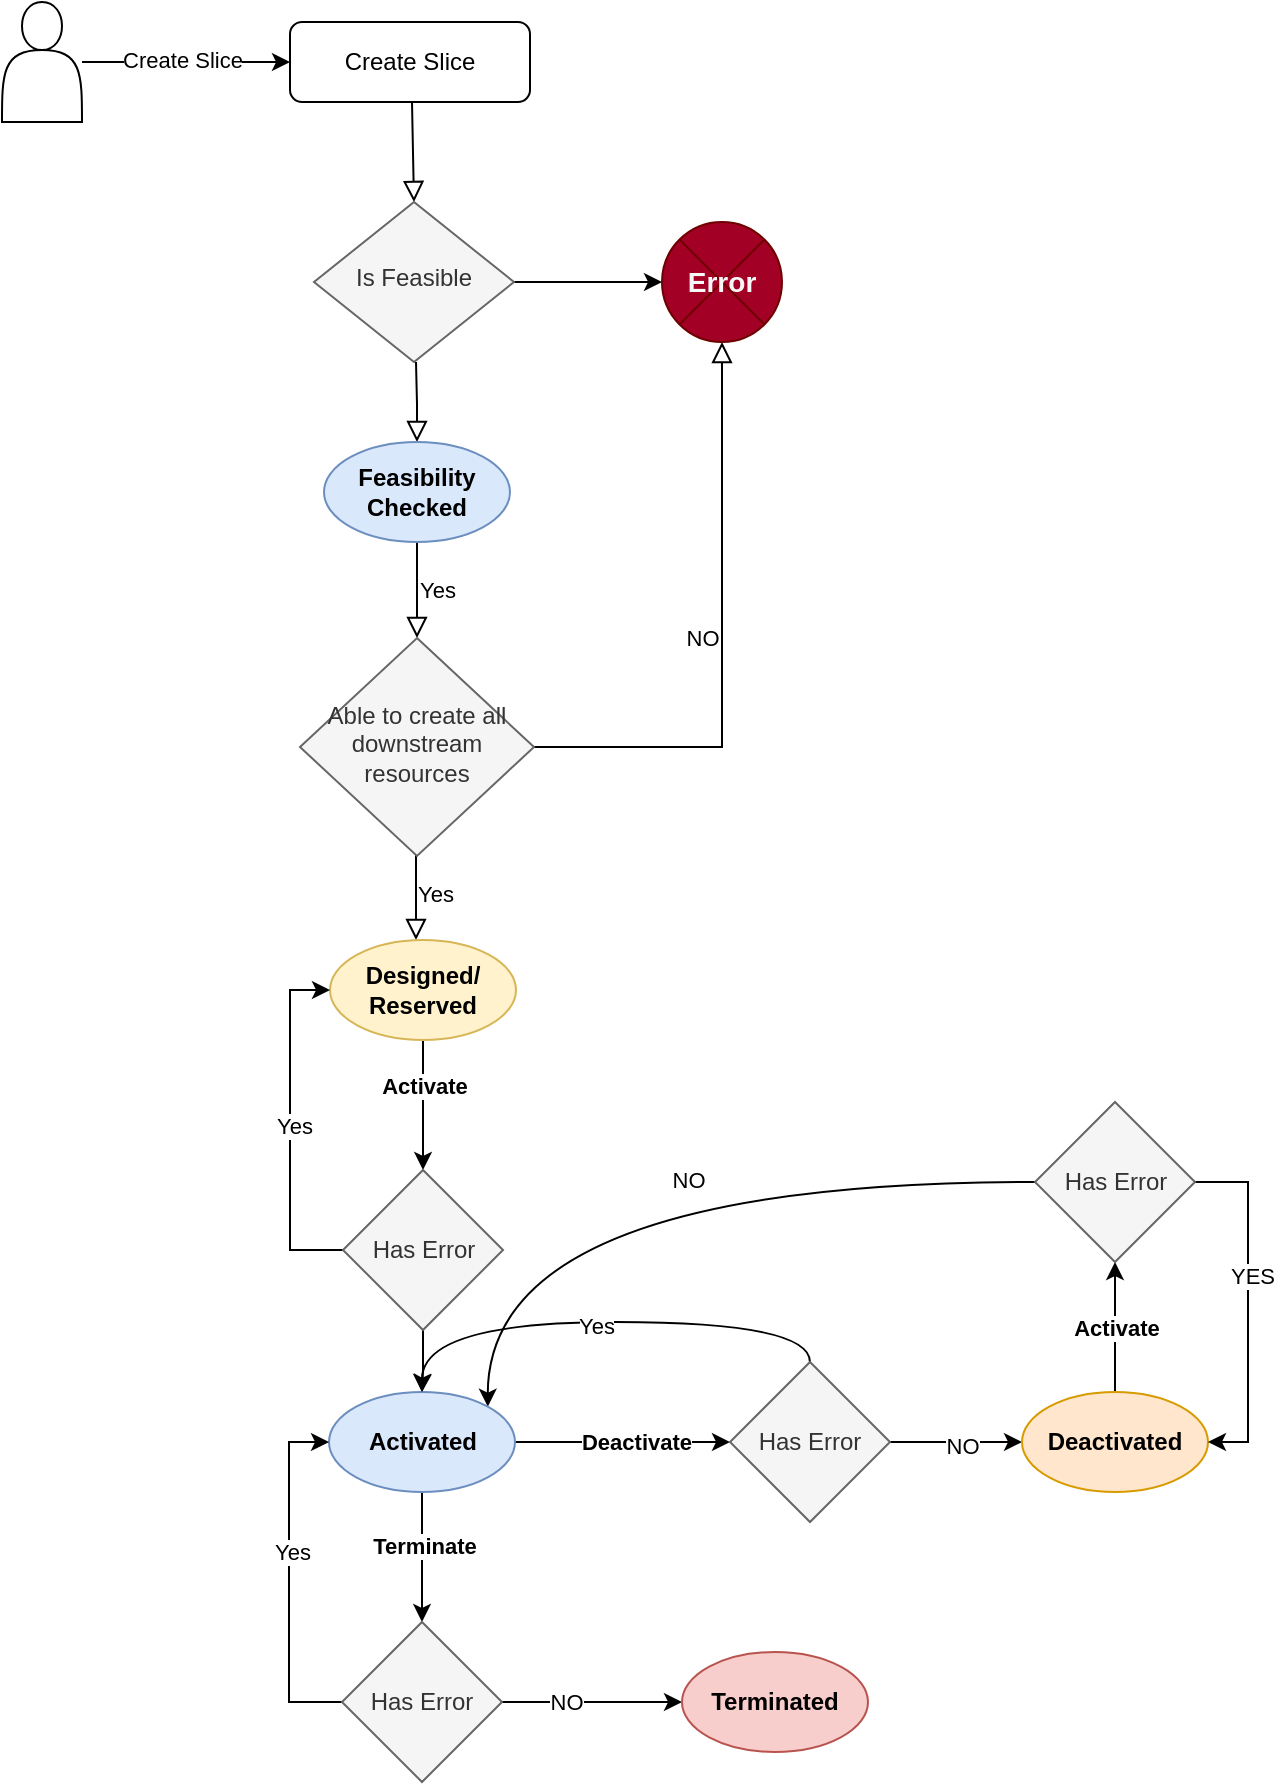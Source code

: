<mxfile version="21.5.0" type="github">
  <diagram id="C5RBs43oDa-KdzZeNtuy" name="Page-1">
    <mxGraphModel dx="1242" dy="710" grid="1" gridSize="10" guides="1" tooltips="1" connect="1" arrows="1" fold="1" page="1" pageScale="1" pageWidth="827" pageHeight="1169" math="0" shadow="0">
      <root>
        <mxCell id="WIyWlLk6GJQsqaUBKTNV-0" />
        <mxCell id="WIyWlLk6GJQsqaUBKTNV-1" parent="WIyWlLk6GJQsqaUBKTNV-0" />
        <mxCell id="UX_ttumUYhpTHQOnJO9W-59" value="" style="edgeStyle=orthogonalEdgeStyle;rounded=0;orthogonalLoop=1;jettySize=auto;html=1;entryX=1;entryY=0;entryDx=0;entryDy=0;curved=1;" edge="1" parent="WIyWlLk6GJQsqaUBKTNV-1" source="UX_ttumUYhpTHQOnJO9W-52" target="UX_ttumUYhpTHQOnJO9W-22">
          <mxGeometry relative="1" as="geometry">
            <mxPoint x="476.5" y="660" as="targetPoint" />
          </mxGeometry>
        </mxCell>
        <mxCell id="UX_ttumUYhpTHQOnJO9W-60" value="NO" style="edgeLabel;html=1;align=center;verticalAlign=middle;resizable=0;points=[];" vertex="1" connectable="0" parent="UX_ttumUYhpTHQOnJO9W-59">
          <mxGeometry x="-0.093" y="-1" relative="1" as="geometry">
            <mxPoint x="1" as="offset" />
          </mxGeometry>
        </mxCell>
        <mxCell id="WIyWlLk6GJQsqaUBKTNV-2" value="" style="rounded=0;html=1;jettySize=auto;orthogonalLoop=1;fontSize=11;endArrow=block;endFill=0;endSize=8;strokeWidth=1;shadow=0;labelBackgroundColor=none;edgeStyle=orthogonalEdgeStyle;" parent="WIyWlLk6GJQsqaUBKTNV-1" target="WIyWlLk6GJQsqaUBKTNV-6" edge="1">
          <mxGeometry relative="1" as="geometry">
            <mxPoint x="245" y="120" as="sourcePoint" />
          </mxGeometry>
        </mxCell>
        <mxCell id="WIyWlLk6GJQsqaUBKTNV-3" value="Create Slice" style="rounded=1;whiteSpace=wrap;html=1;fontSize=12;glass=0;strokeWidth=1;shadow=0;" parent="WIyWlLk6GJQsqaUBKTNV-1" vertex="1">
          <mxGeometry x="184" y="80" width="120" height="40" as="geometry" />
        </mxCell>
        <mxCell id="WIyWlLk6GJQsqaUBKTNV-4" value="Yes" style="rounded=0;html=1;jettySize=auto;orthogonalLoop=1;fontSize=11;endArrow=block;endFill=0;endSize=8;strokeWidth=1;shadow=0;labelBackgroundColor=none;edgeStyle=orthogonalEdgeStyle;labelPosition=left;verticalLabelPosition=middle;align=right;verticalAlign=middle;" parent="WIyWlLk6GJQsqaUBKTNV-1" source="UX_ttumUYhpTHQOnJO9W-13" target="WIyWlLk6GJQsqaUBKTNV-10" edge="1">
          <mxGeometry y="20" relative="1" as="geometry">
            <mxPoint as="offset" />
            <mxPoint x="247" y="250" as="sourcePoint" />
          </mxGeometry>
        </mxCell>
        <mxCell id="UX_ttumUYhpTHQOnJO9W-9" value="" style="edgeStyle=orthogonalEdgeStyle;rounded=0;orthogonalLoop=1;jettySize=auto;html=1;" edge="1" parent="WIyWlLk6GJQsqaUBKTNV-1" source="WIyWlLk6GJQsqaUBKTNV-6" target="UX_ttumUYhpTHQOnJO9W-7">
          <mxGeometry relative="1" as="geometry" />
        </mxCell>
        <mxCell id="WIyWlLk6GJQsqaUBKTNV-6" value="Is Feasible" style="rhombus;whiteSpace=wrap;html=1;shadow=0;fontFamily=Helvetica;fontSize=12;align=center;strokeWidth=1;spacing=6;spacingTop=-4;fillColor=#f5f5f5;fontColor=#333333;strokeColor=#666666;" parent="WIyWlLk6GJQsqaUBKTNV-1" vertex="1">
          <mxGeometry x="196" y="170" width="100" height="80" as="geometry" />
        </mxCell>
        <mxCell id="WIyWlLk6GJQsqaUBKTNV-8" value="Yes" style="rounded=0;html=1;jettySize=auto;orthogonalLoop=1;fontSize=11;endArrow=block;endFill=0;endSize=8;strokeWidth=1;shadow=0;labelBackgroundColor=none;edgeStyle=orthogonalEdgeStyle;labelPosition=left;verticalLabelPosition=top;align=right;verticalAlign=bottom;" parent="WIyWlLk6GJQsqaUBKTNV-1" source="WIyWlLk6GJQsqaUBKTNV-10" edge="1">
          <mxGeometry x="0.333" y="20" relative="1" as="geometry">
            <mxPoint as="offset" />
            <mxPoint x="247" y="539" as="targetPoint" />
          </mxGeometry>
        </mxCell>
        <mxCell id="WIyWlLk6GJQsqaUBKTNV-9" value="NO" style="edgeStyle=orthogonalEdgeStyle;rounded=0;html=1;jettySize=auto;orthogonalLoop=1;fontSize=11;endArrow=block;endFill=0;endSize=8;strokeWidth=1;shadow=0;labelBackgroundColor=none;entryX=0.5;entryY=1;entryDx=0;entryDy=0;exitX=1;exitY=0.5;exitDx=0;exitDy=0;" parent="WIyWlLk6GJQsqaUBKTNV-1" source="WIyWlLk6GJQsqaUBKTNV-10" target="UX_ttumUYhpTHQOnJO9W-7" edge="1">
          <mxGeometry y="10" relative="1" as="geometry">
            <mxPoint as="offset" />
            <mxPoint x="347" y="330" as="targetPoint" />
            <Array as="points">
              <mxPoint x="400" y="443" />
            </Array>
          </mxGeometry>
        </mxCell>
        <mxCell id="WIyWlLk6GJQsqaUBKTNV-10" value="Able to create all downstream resources" style="rhombus;whiteSpace=wrap;html=1;shadow=0;fontFamily=Helvetica;fontSize=12;align=center;strokeWidth=1;spacing=6;spacingTop=-4;fillColor=#f5f5f5;fontColor=#333333;strokeColor=#666666;" parent="WIyWlLk6GJQsqaUBKTNV-1" vertex="1">
          <mxGeometry x="189" y="388" width="117" height="109" as="geometry" />
        </mxCell>
        <mxCell id="UX_ttumUYhpTHQOnJO9W-2" style="edgeStyle=orthogonalEdgeStyle;rounded=0;orthogonalLoop=1;jettySize=auto;html=1;entryX=0;entryY=0.5;entryDx=0;entryDy=0;" edge="1" parent="WIyWlLk6GJQsqaUBKTNV-1" source="UX_ttumUYhpTHQOnJO9W-0" target="WIyWlLk6GJQsqaUBKTNV-3">
          <mxGeometry relative="1" as="geometry">
            <mxPoint x="100" y="220" as="targetPoint" />
          </mxGeometry>
        </mxCell>
        <mxCell id="UX_ttumUYhpTHQOnJO9W-4" value="Create Slice" style="edgeLabel;html=1;align=center;verticalAlign=middle;resizable=0;points=[];" vertex="1" connectable="0" parent="UX_ttumUYhpTHQOnJO9W-2">
          <mxGeometry x="-0.038" y="1" relative="1" as="geometry">
            <mxPoint as="offset" />
          </mxGeometry>
        </mxCell>
        <mxCell id="UX_ttumUYhpTHQOnJO9W-0" value="" style="shape=actor;whiteSpace=wrap;html=1;" vertex="1" parent="WIyWlLk6GJQsqaUBKTNV-1">
          <mxGeometry x="40" y="70" width="40" height="60" as="geometry" />
        </mxCell>
        <mxCell id="UX_ttumUYhpTHQOnJO9W-7" value="&lt;h3&gt;&lt;b&gt;Error&lt;/b&gt;&lt;/h3&gt;" style="shape=sumEllipse;perimeter=ellipsePerimeter;whiteSpace=wrap;html=1;backgroundOutline=1;labelPosition=center;verticalLabelPosition=middle;align=center;verticalAlign=middle;labelBackgroundColor=none;fillColor=#a20025;fontColor=#f8f7f7;strokeColor=#6F0000;spacingBottom=0;spacing=2;spacingTop=0;" vertex="1" parent="WIyWlLk6GJQsqaUBKTNV-1">
          <mxGeometry x="370" y="180" width="60" height="60" as="geometry" />
        </mxCell>
        <mxCell id="UX_ttumUYhpTHQOnJO9W-14" value="" style="rounded=0;html=1;jettySize=auto;orthogonalLoop=1;fontSize=11;endArrow=block;endFill=0;endSize=8;strokeWidth=1;shadow=0;labelBackgroundColor=none;edgeStyle=orthogonalEdgeStyle;" edge="1" parent="WIyWlLk6GJQsqaUBKTNV-1" target="UX_ttumUYhpTHQOnJO9W-13">
          <mxGeometry y="20" relative="1" as="geometry">
            <mxPoint as="offset" />
            <mxPoint x="247" y="250" as="sourcePoint" />
            <mxPoint x="247" y="346" as="targetPoint" />
          </mxGeometry>
        </mxCell>
        <mxCell id="UX_ttumUYhpTHQOnJO9W-13" value="&lt;b&gt;Feasibility Checked&lt;/b&gt;" style="ellipse;whiteSpace=wrap;html=1;fillColor=#dae8fc;strokeColor=#6c8ebf;" vertex="1" parent="WIyWlLk6GJQsqaUBKTNV-1">
          <mxGeometry x="201" y="290" width="93" height="50" as="geometry" />
        </mxCell>
        <mxCell id="UX_ttumUYhpTHQOnJO9W-19" value="" style="edgeStyle=orthogonalEdgeStyle;rounded=0;orthogonalLoop=1;jettySize=auto;html=1;" edge="1" parent="WIyWlLk6GJQsqaUBKTNV-1" source="UX_ttumUYhpTHQOnJO9W-15" target="UX_ttumUYhpTHQOnJO9W-18">
          <mxGeometry relative="1" as="geometry" />
        </mxCell>
        <mxCell id="UX_ttumUYhpTHQOnJO9W-46" value="&lt;b&gt;Activate&lt;/b&gt;" style="edgeLabel;html=1;align=center;verticalAlign=middle;resizable=0;points=[];" vertex="1" connectable="0" parent="UX_ttumUYhpTHQOnJO9W-19">
          <mxGeometry x="-0.292" relative="1" as="geometry">
            <mxPoint as="offset" />
          </mxGeometry>
        </mxCell>
        <mxCell id="UX_ttumUYhpTHQOnJO9W-15" value="&lt;b&gt;Designed/ Reserved&lt;/b&gt;" style="ellipse;whiteSpace=wrap;html=1;fillColor=#fff2cc;strokeColor=#d6b656;" vertex="1" parent="WIyWlLk6GJQsqaUBKTNV-1">
          <mxGeometry x="204" y="539" width="93" height="50" as="geometry" />
        </mxCell>
        <mxCell id="UX_ttumUYhpTHQOnJO9W-20" style="edgeStyle=orthogonalEdgeStyle;rounded=0;orthogonalLoop=1;jettySize=auto;html=1;entryX=0;entryY=0.5;entryDx=0;entryDy=0;exitX=0;exitY=0.5;exitDx=0;exitDy=0;" edge="1" parent="WIyWlLk6GJQsqaUBKTNV-1" source="UX_ttumUYhpTHQOnJO9W-18" target="UX_ttumUYhpTHQOnJO9W-15">
          <mxGeometry relative="1" as="geometry">
            <mxPoint x="200" y="570" as="targetPoint" />
          </mxGeometry>
        </mxCell>
        <mxCell id="UX_ttumUYhpTHQOnJO9W-29" value="Yes" style="edgeLabel;html=1;align=center;verticalAlign=middle;resizable=0;points=[];" vertex="1" connectable="0" parent="UX_ttumUYhpTHQOnJO9W-20">
          <mxGeometry x="0.017" y="-2" relative="1" as="geometry">
            <mxPoint y="1" as="offset" />
          </mxGeometry>
        </mxCell>
        <mxCell id="UX_ttumUYhpTHQOnJO9W-21" value="" style="edgeStyle=orthogonalEdgeStyle;rounded=0;orthogonalLoop=1;jettySize=auto;html=1;entryX=0.5;entryY=0;entryDx=0;entryDy=0;" edge="1" parent="WIyWlLk6GJQsqaUBKTNV-1" source="UX_ttumUYhpTHQOnJO9W-18" target="UX_ttumUYhpTHQOnJO9W-22">
          <mxGeometry relative="1" as="geometry">
            <mxPoint x="190" y="740" as="targetPoint" />
          </mxGeometry>
        </mxCell>
        <mxCell id="UX_ttumUYhpTHQOnJO9W-18" value="Has Error" style="rhombus;whiteSpace=wrap;html=1;fillColor=#f5f5f5;strokeColor=#666666;fontColor=#333333;" vertex="1" parent="WIyWlLk6GJQsqaUBKTNV-1">
          <mxGeometry x="210.5" y="654" width="80" height="80" as="geometry" />
        </mxCell>
        <mxCell id="UX_ttumUYhpTHQOnJO9W-24" value="" style="edgeStyle=orthogonalEdgeStyle;rounded=0;orthogonalLoop=1;jettySize=auto;html=1;" edge="1" parent="WIyWlLk6GJQsqaUBKTNV-1" source="UX_ttumUYhpTHQOnJO9W-22" target="UX_ttumUYhpTHQOnJO9W-23">
          <mxGeometry relative="1" as="geometry" />
        </mxCell>
        <mxCell id="UX_ttumUYhpTHQOnJO9W-25" value="&lt;b&gt;Deactivate&lt;/b&gt;" style="edgeLabel;html=1;align=center;verticalAlign=middle;resizable=0;points=[];" vertex="1" connectable="0" parent="UX_ttumUYhpTHQOnJO9W-24">
          <mxGeometry x="0.121" relative="1" as="geometry">
            <mxPoint as="offset" />
          </mxGeometry>
        </mxCell>
        <mxCell id="UX_ttumUYhpTHQOnJO9W-27" value="" style="edgeStyle=orthogonalEdgeStyle;rounded=0;orthogonalLoop=1;jettySize=auto;html=1;" edge="1" parent="WIyWlLk6GJQsqaUBKTNV-1" source="UX_ttumUYhpTHQOnJO9W-22" target="UX_ttumUYhpTHQOnJO9W-26">
          <mxGeometry relative="1" as="geometry" />
        </mxCell>
        <mxCell id="UX_ttumUYhpTHQOnJO9W-28" value="&lt;b&gt;Terminate&lt;/b&gt;" style="edgeLabel;html=1;align=center;verticalAlign=middle;resizable=0;points=[];" vertex="1" connectable="0" parent="UX_ttumUYhpTHQOnJO9W-27">
          <mxGeometry x="-0.169" y="1" relative="1" as="geometry">
            <mxPoint as="offset" />
          </mxGeometry>
        </mxCell>
        <mxCell id="UX_ttumUYhpTHQOnJO9W-22" value="&lt;b&gt;Activated&lt;/b&gt;" style="ellipse;whiteSpace=wrap;html=1;fillColor=#dae8fc;strokeColor=#6c8ebf;" vertex="1" parent="WIyWlLk6GJQsqaUBKTNV-1">
          <mxGeometry x="203.5" y="765" width="93" height="50" as="geometry" />
        </mxCell>
        <mxCell id="UX_ttumUYhpTHQOnJO9W-31" value="" style="edgeStyle=orthogonalEdgeStyle;rounded=0;orthogonalLoop=1;jettySize=auto;html=1;entryX=0.5;entryY=0;entryDx=0;entryDy=0;exitX=0.5;exitY=0;exitDx=0;exitDy=0;curved=1;" edge="1" parent="WIyWlLk6GJQsqaUBKTNV-1" source="UX_ttumUYhpTHQOnJO9W-23" target="UX_ttumUYhpTHQOnJO9W-22">
          <mxGeometry relative="1" as="geometry">
            <mxPoint x="412" y="280" as="targetPoint" />
          </mxGeometry>
        </mxCell>
        <mxCell id="UX_ttumUYhpTHQOnJO9W-40" value="Yes" style="edgeLabel;html=1;align=center;verticalAlign=middle;resizable=0;points=[];" vertex="1" connectable="0" parent="UX_ttumUYhpTHQOnJO9W-31">
          <mxGeometry x="0.023" y="2" relative="1" as="geometry">
            <mxPoint as="offset" />
          </mxGeometry>
        </mxCell>
        <mxCell id="UX_ttumUYhpTHQOnJO9W-42" value="" style="edgeStyle=orthogonalEdgeStyle;rounded=0;orthogonalLoop=1;jettySize=auto;html=1;entryX=0;entryY=0.5;entryDx=0;entryDy=0;" edge="1" parent="WIyWlLk6GJQsqaUBKTNV-1" source="UX_ttumUYhpTHQOnJO9W-23" target="UX_ttumUYhpTHQOnJO9W-43">
          <mxGeometry relative="1" as="geometry">
            <mxPoint x="538" y="790" as="targetPoint" />
          </mxGeometry>
        </mxCell>
        <mxCell id="UX_ttumUYhpTHQOnJO9W-51" value="NO" style="edgeLabel;html=1;align=center;verticalAlign=middle;resizable=0;points=[];" vertex="1" connectable="0" parent="UX_ttumUYhpTHQOnJO9W-42">
          <mxGeometry x="0.091" y="-2" relative="1" as="geometry">
            <mxPoint as="offset" />
          </mxGeometry>
        </mxCell>
        <mxCell id="UX_ttumUYhpTHQOnJO9W-23" value="Has Error" style="rhombus;whiteSpace=wrap;html=1;fillColor=#f5f5f5;strokeColor=#666666;fontColor=#333333;" vertex="1" parent="WIyWlLk6GJQsqaUBKTNV-1">
          <mxGeometry x="404" y="750" width="80" height="80" as="geometry" />
        </mxCell>
        <mxCell id="UX_ttumUYhpTHQOnJO9W-33" value="" style="edgeStyle=orthogonalEdgeStyle;rounded=0;orthogonalLoop=1;jettySize=auto;html=1;" edge="1" parent="WIyWlLk6GJQsqaUBKTNV-1" source="UX_ttumUYhpTHQOnJO9W-26" target="UX_ttumUYhpTHQOnJO9W-32">
          <mxGeometry relative="1" as="geometry" />
        </mxCell>
        <mxCell id="UX_ttumUYhpTHQOnJO9W-36" value="NO" style="edgeLabel;html=1;align=center;verticalAlign=middle;resizable=0;points=[];" vertex="1" connectable="0" parent="UX_ttumUYhpTHQOnJO9W-33">
          <mxGeometry x="-0.3" relative="1" as="geometry">
            <mxPoint as="offset" />
          </mxGeometry>
        </mxCell>
        <mxCell id="UX_ttumUYhpTHQOnJO9W-38" value="" style="edgeStyle=orthogonalEdgeStyle;rounded=0;orthogonalLoop=1;jettySize=auto;html=1;entryX=0;entryY=0.5;entryDx=0;entryDy=0;exitX=0;exitY=0.5;exitDx=0;exitDy=0;" edge="1" parent="WIyWlLk6GJQsqaUBKTNV-1" source="UX_ttumUYhpTHQOnJO9W-26" target="UX_ttumUYhpTHQOnJO9W-22">
          <mxGeometry relative="1" as="geometry">
            <mxPoint x="131" y="920" as="targetPoint" />
          </mxGeometry>
        </mxCell>
        <mxCell id="UX_ttumUYhpTHQOnJO9W-39" value="Yes" style="edgeLabel;html=1;align=center;verticalAlign=middle;resizable=0;points=[];" vertex="1" connectable="0" parent="UX_ttumUYhpTHQOnJO9W-38">
          <mxGeometry x="0.15" relative="1" as="geometry">
            <mxPoint x="1" as="offset" />
          </mxGeometry>
        </mxCell>
        <mxCell id="UX_ttumUYhpTHQOnJO9W-26" value="Has Error" style="rhombus;whiteSpace=wrap;html=1;fillColor=#f5f5f5;strokeColor=#666666;fontColor=#333333;" vertex="1" parent="WIyWlLk6GJQsqaUBKTNV-1">
          <mxGeometry x="210" y="880" width="80" height="80" as="geometry" />
        </mxCell>
        <mxCell id="UX_ttumUYhpTHQOnJO9W-32" value="&lt;b&gt;Terminated&lt;/b&gt;" style="ellipse;whiteSpace=wrap;html=1;fillColor=#f8cecc;strokeColor=#b85450;" vertex="1" parent="WIyWlLk6GJQsqaUBKTNV-1">
          <mxGeometry x="380" y="895" width="93" height="50" as="geometry" />
        </mxCell>
        <mxCell id="UX_ttumUYhpTHQOnJO9W-53" value="" style="edgeStyle=orthogonalEdgeStyle;rounded=0;orthogonalLoop=1;jettySize=auto;html=1;" edge="1" parent="WIyWlLk6GJQsqaUBKTNV-1" source="UX_ttumUYhpTHQOnJO9W-43" target="UX_ttumUYhpTHQOnJO9W-52">
          <mxGeometry relative="1" as="geometry" />
        </mxCell>
        <mxCell id="UX_ttumUYhpTHQOnJO9W-57" value="&lt;b&gt;Activate&lt;/b&gt;" style="edgeLabel;html=1;align=center;verticalAlign=middle;resizable=0;points=[];" vertex="1" connectable="0" parent="UX_ttumUYhpTHQOnJO9W-53">
          <mxGeometry x="-0.015" y="1" relative="1" as="geometry">
            <mxPoint x="1" as="offset" />
          </mxGeometry>
        </mxCell>
        <mxCell id="UX_ttumUYhpTHQOnJO9W-43" value="&lt;b&gt;Deactivated&lt;/b&gt;" style="ellipse;whiteSpace=wrap;html=1;fillColor=#ffe6cc;strokeColor=#d79b00;" vertex="1" parent="WIyWlLk6GJQsqaUBKTNV-1">
          <mxGeometry x="550" y="765" width="93" height="50" as="geometry" />
        </mxCell>
        <mxCell id="UX_ttumUYhpTHQOnJO9W-55" value="" style="edgeStyle=orthogonalEdgeStyle;rounded=0;orthogonalLoop=1;jettySize=auto;html=1;entryX=1;entryY=0.5;entryDx=0;entryDy=0;exitX=1;exitY=0.5;exitDx=0;exitDy=0;" edge="1" parent="WIyWlLk6GJQsqaUBKTNV-1" source="UX_ttumUYhpTHQOnJO9W-52" target="UX_ttumUYhpTHQOnJO9W-43">
          <mxGeometry relative="1" as="geometry">
            <mxPoint x="716.5" y="660" as="targetPoint" />
          </mxGeometry>
        </mxCell>
        <mxCell id="UX_ttumUYhpTHQOnJO9W-56" value="YES" style="edgeLabel;html=1;align=center;verticalAlign=middle;resizable=0;points=[];" vertex="1" connectable="0" parent="UX_ttumUYhpTHQOnJO9W-55">
          <mxGeometry x="-0.168" y="2" relative="1" as="geometry">
            <mxPoint as="offset" />
          </mxGeometry>
        </mxCell>
        <mxCell id="UX_ttumUYhpTHQOnJO9W-52" value="Has Error" style="rhombus;whiteSpace=wrap;html=1;fillColor=#f5f5f5;strokeColor=#666666;fontColor=#333333;" vertex="1" parent="WIyWlLk6GJQsqaUBKTNV-1">
          <mxGeometry x="556.5" y="620" width="80" height="80" as="geometry" />
        </mxCell>
      </root>
    </mxGraphModel>
  </diagram>
</mxfile>
